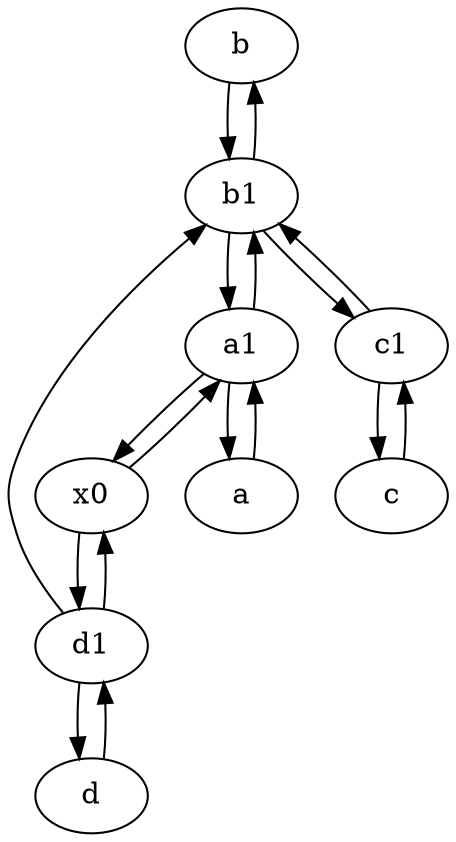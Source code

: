 digraph  {
	b [pos="50,20!"];
	d1 [pos="25,30!"];
	b1 [pos="45,20!"];
	a1 [pos="40,15!"];
	c1 [pos="30,15!"];
	c [pos="20,10!"];
	d [pos="20,30!"];
	x0;
	a [pos="40,10!"];
	c1 -> b1;
	b -> b1;
	d1 -> d;
	c -> c1;
	d -> d1;
	x0 -> a1;
	a1 -> x0;
	a1 -> b1;
	a -> a1;
	b1 -> a1;
	a1 -> a;
	b1 -> b;
	x0 -> d1;
	d1 -> b1;
	c1 -> c;
	b1 -> c1;
	d1 -> x0;

	}